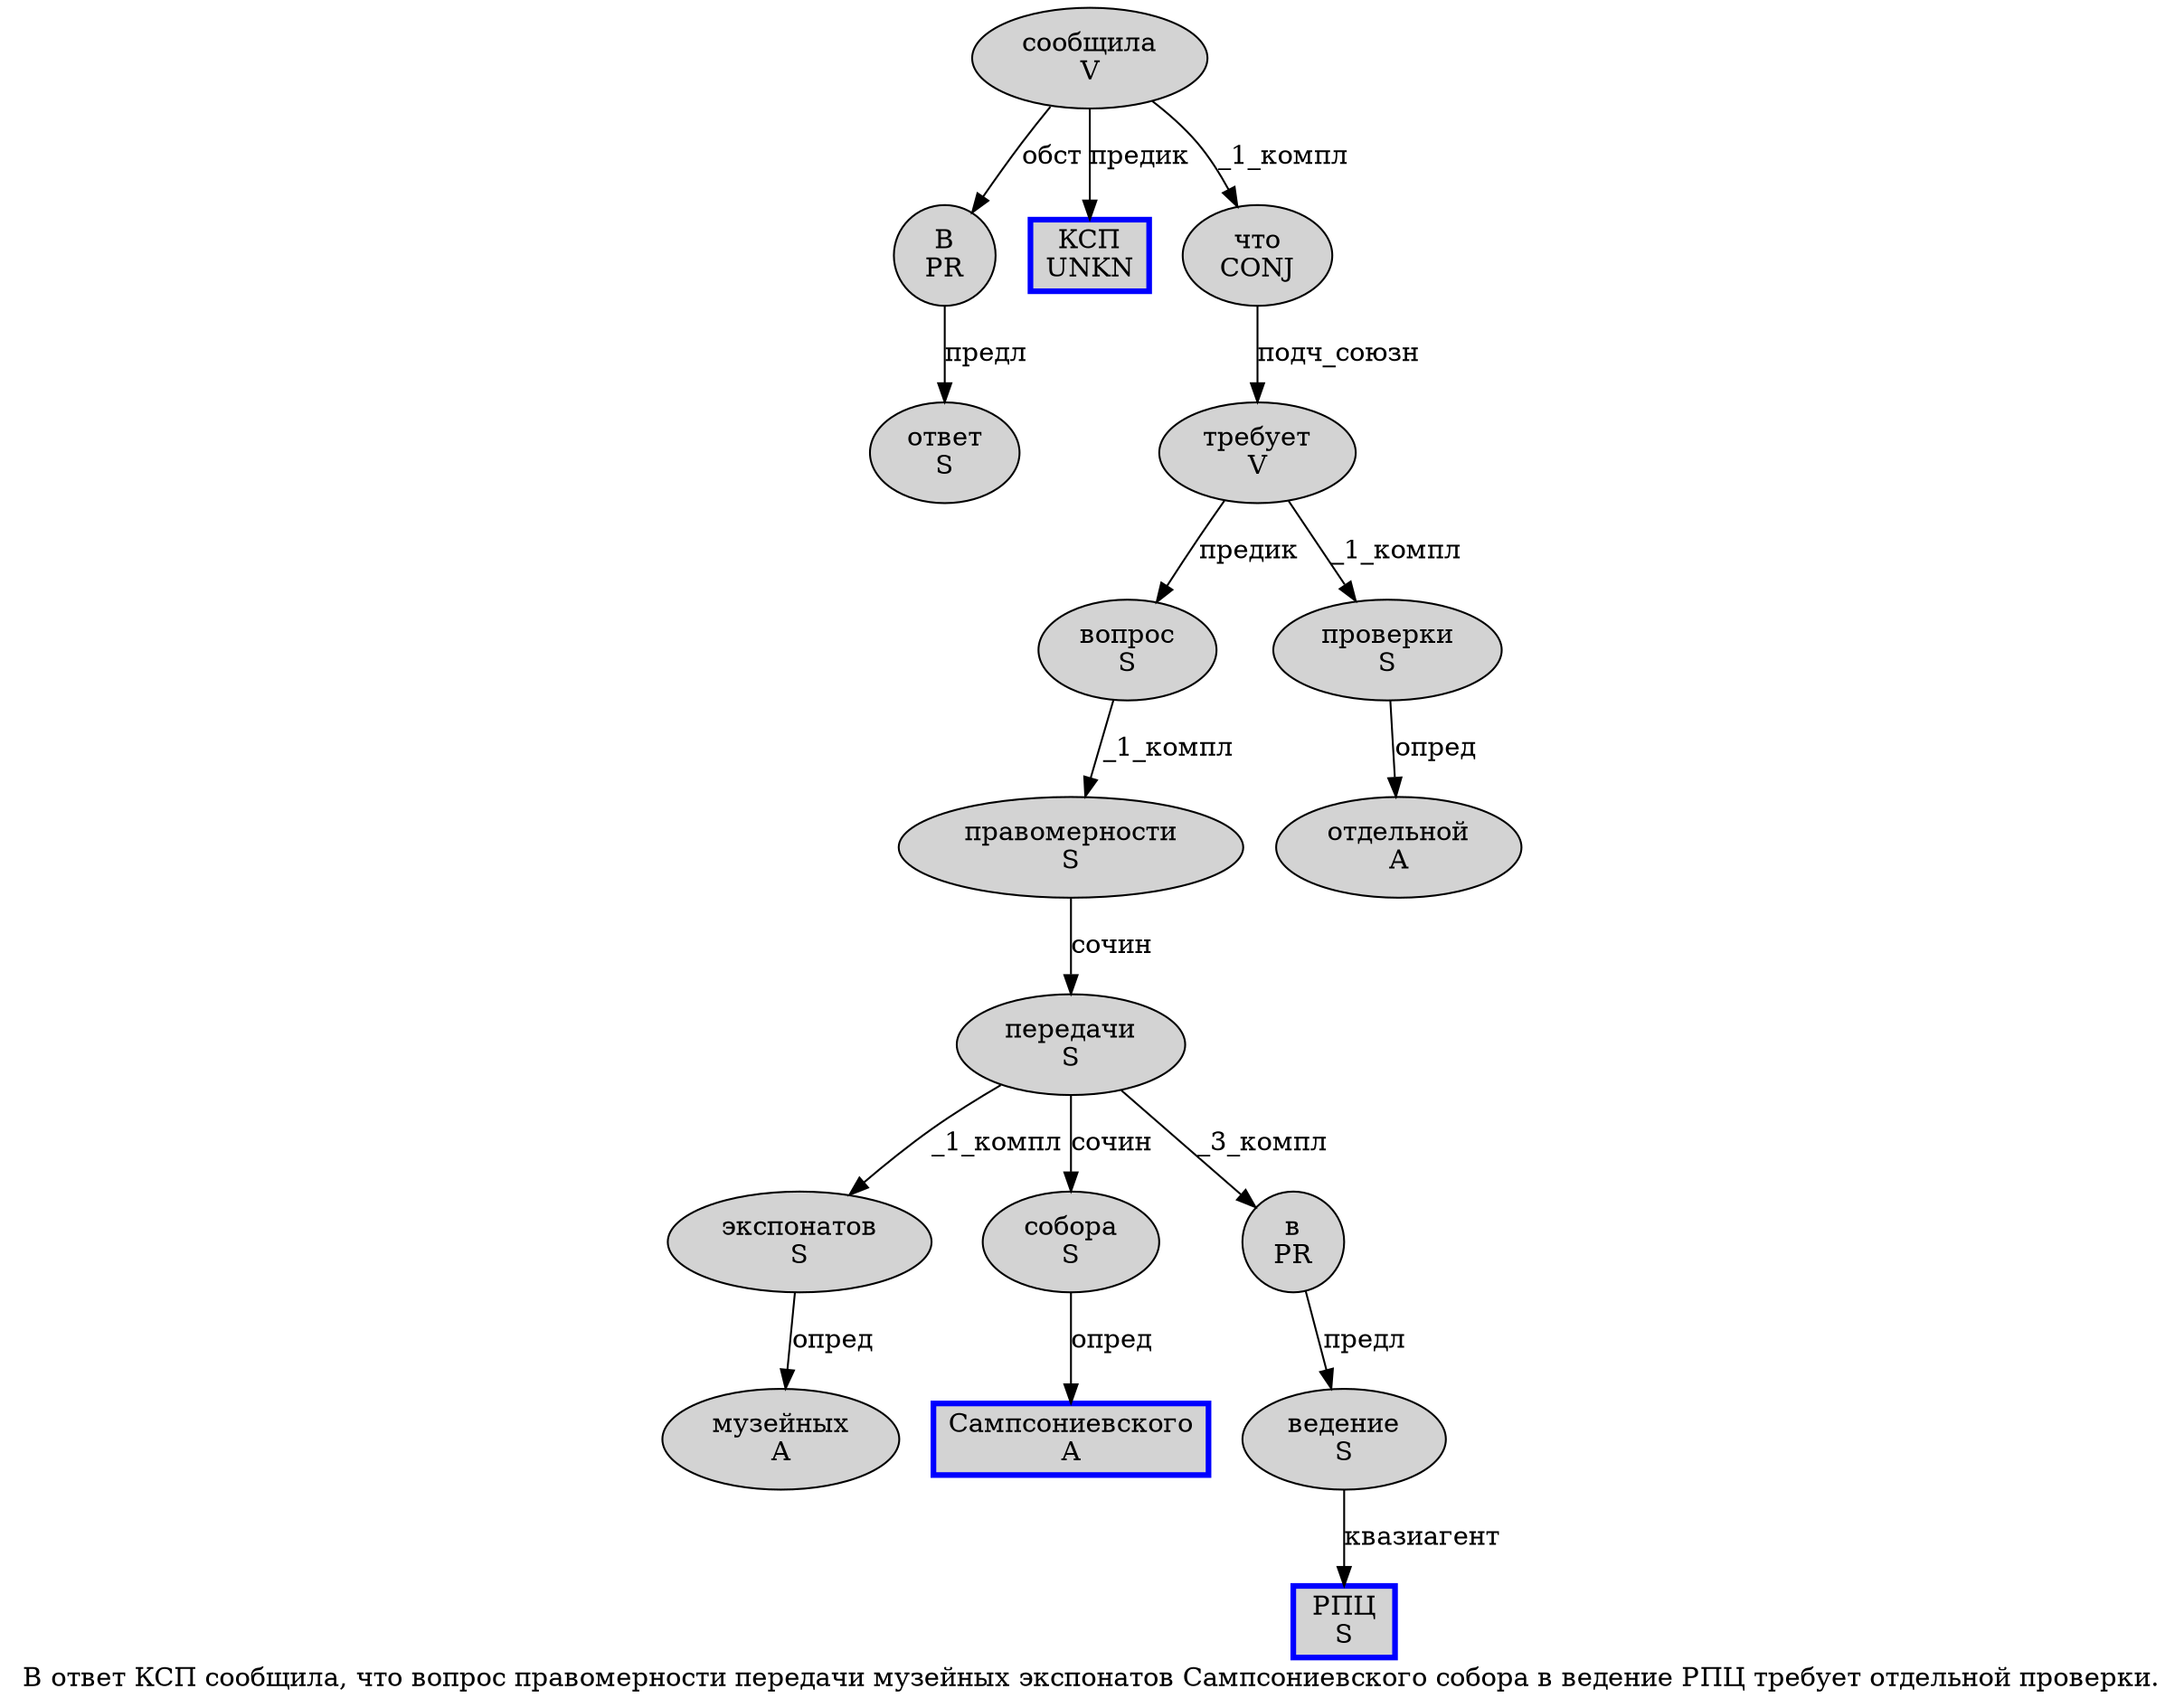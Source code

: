 digraph SENTENCE_692 {
	graph [label="В ответ КСП сообщила, что вопрос правомерности передачи музейных экспонатов Сампсониевского собора в ведение РПЦ требует отдельной проверки."]
	node [style=filled]
		0 [label="В
PR" color="" fillcolor=lightgray penwidth=1 shape=ellipse]
		1 [label="ответ
S" color="" fillcolor=lightgray penwidth=1 shape=ellipse]
		2 [label="КСП
UNKN" color=blue fillcolor=lightgray penwidth=3 shape=box]
		3 [label="сообщила
V" color="" fillcolor=lightgray penwidth=1 shape=ellipse]
		5 [label="что
CONJ" color="" fillcolor=lightgray penwidth=1 shape=ellipse]
		6 [label="вопрос
S" color="" fillcolor=lightgray penwidth=1 shape=ellipse]
		7 [label="правомерности
S" color="" fillcolor=lightgray penwidth=1 shape=ellipse]
		8 [label="передачи
S" color="" fillcolor=lightgray penwidth=1 shape=ellipse]
		9 [label="музейных
A" color="" fillcolor=lightgray penwidth=1 shape=ellipse]
		10 [label="экспонатов
S" color="" fillcolor=lightgray penwidth=1 shape=ellipse]
		11 [label="Сампсониевского
A" color=blue fillcolor=lightgray penwidth=3 shape=box]
		12 [label="собора
S" color="" fillcolor=lightgray penwidth=1 shape=ellipse]
		13 [label="в
PR" color="" fillcolor=lightgray penwidth=1 shape=ellipse]
		14 [label="ведение
S" color="" fillcolor=lightgray penwidth=1 shape=ellipse]
		15 [label="РПЦ
S" color=blue fillcolor=lightgray penwidth=3 shape=box]
		16 [label="требует
V" color="" fillcolor=lightgray penwidth=1 shape=ellipse]
		17 [label="отдельной
A" color="" fillcolor=lightgray penwidth=1 shape=ellipse]
		18 [label="проверки
S" color="" fillcolor=lightgray penwidth=1 shape=ellipse]
			16 -> 6 [label="предик"]
			16 -> 18 [label="_1_компл"]
			10 -> 9 [label="опред"]
			8 -> 10 [label="_1_компл"]
			8 -> 12 [label="сочин"]
			8 -> 13 [label="_3_компл"]
			18 -> 17 [label="опред"]
			5 -> 16 [label="подч_союзн"]
			7 -> 8 [label="сочин"]
			14 -> 15 [label="квазиагент"]
			0 -> 1 [label="предл"]
			12 -> 11 [label="опред"]
			6 -> 7 [label="_1_компл"]
			3 -> 0 [label="обст"]
			3 -> 2 [label="предик"]
			3 -> 5 [label="_1_компл"]
			13 -> 14 [label="предл"]
}